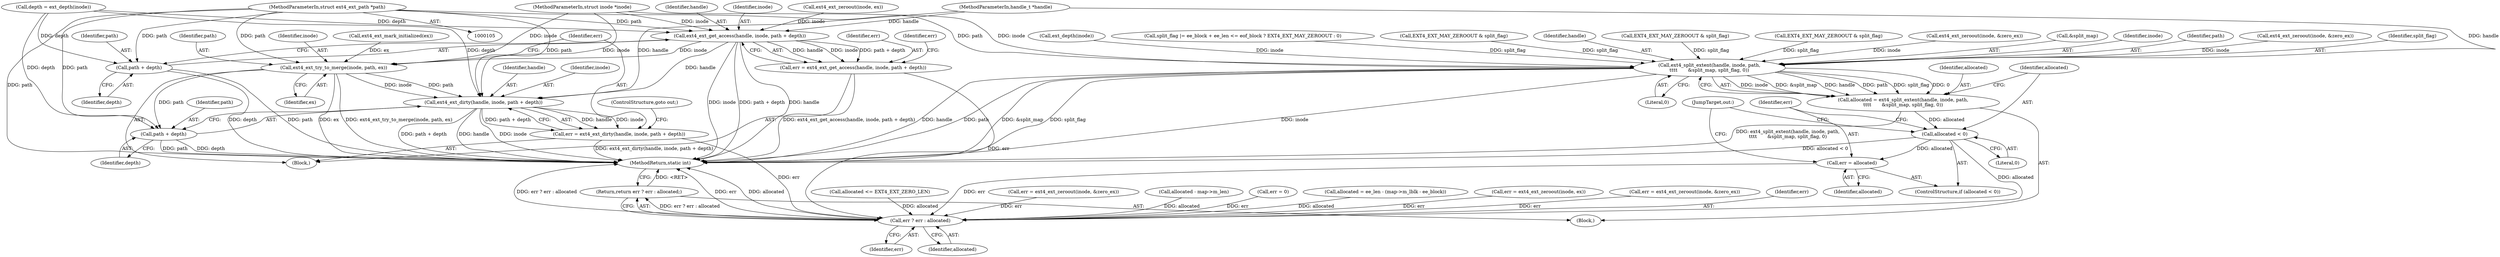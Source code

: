 digraph "0_linux_667eff35a1f56fa74ce98a0c7c29a40adc1ba4e3@pointer" {
"1000109" [label="(MethodParameterIn,struct ext4_ext_path *path)"];
"1000245" [label="(Call,ext4_ext_get_access(handle, inode, path + depth))"];
"1000243" [label="(Call,err = ext4_ext_get_access(handle, inode, path + depth))"];
"1000449" [label="(Call,err ? err : allocated)"];
"1000448" [label="(Return,return err ? err : allocated;)"];
"1000256" [label="(Call,ext4_ext_try_to_merge(inode, path, ex))"];
"1000262" [label="(Call,ext4_ext_dirty(handle, inode, path + depth))"];
"1000260" [label="(Call,err = ext4_ext_dirty(handle, inode, path + depth))"];
"1000265" [label="(Call,path + depth)"];
"1000248" [label="(Call,path + depth)"];
"1000432" [label="(Call,ext4_split_extent(handle, inode, path,\n\t\t\t\t       &split_map, split_flag, 0))"];
"1000430" [label="(Call,allocated = ext4_split_extent(handle, inode, path,\n\t\t\t\t       &split_map, split_flag, 0))"];
"1000441" [label="(Call,allocated < 0)"];
"1000444" [label="(Call,err = allocated)"];
"1000180" [label="(Call,ext_depth(inode))"];
"1000441" [label="(Call,allocated < 0)"];
"1000448" [label="(Return,return err ? err : allocated;)"];
"1000266" [label="(Identifier,path)"];
"1000292" [label="(Call,allocated <= EXT4_EXT_ZERO_LEN)"];
"1000263" [label="(Identifier,handle)"];
"1000268" [label="(ControlStructure,goto out;)"];
"1000214" [label="(Call,split_flag |= ee_block + ee_len <= eof_block ? EXT4_EXT_MAY_ZEROOUT : 0)"];
"1000443" [label="(Literal,0)"];
"1000260" [label="(Call,err = ext4_ext_dirty(handle, inode, path + depth))"];
"1000367" [label="(Call,EXT4_EXT_MAY_ZEROOUT & split_flag)"];
"1000433" [label="(Identifier,handle)"];
"1000439" [label="(Literal,0)"];
"1000107" [label="(MethodParameterIn,struct inode *inode)"];
"1000442" [label="(Identifier,allocated)"];
"1000245" [label="(Call,ext4_ext_get_access(handle, inode, path + depth))"];
"1000332" [label="(Call,err = ext4_ext_zeroout(inode, &zero_ex))"];
"1000252" [label="(Identifier,err)"];
"1000178" [label="(Call,depth = ext_depth(inode))"];
"1000262" [label="(Call,ext4_ext_dirty(handle, inode, path + depth))"];
"1000449" [label="(Call,err ? err : allocated)"];
"1000243" [label="(Call,err = ext4_ext_get_access(handle, inode, path + depth))"];
"1000246" [label="(Identifier,handle)"];
"1000316" [label="(Call,allocated - map->m_len)"];
"1000431" [label="(Identifier,allocated)"];
"1000120" [label="(Call,err = 0)"];
"1000248" [label="(Call,path + depth)"];
"1000199" [label="(Call,allocated = ee_len - (map->m_lblk - ee_block))"];
"1000446" [label="(Identifier,allocated)"];
"1000234" [label="(Block,)"];
"1000261" [label="(Identifier,err)"];
"1000235" [label="(Call,err = ext4_ext_zeroout(inode, ex))"];
"1000295" [label="(Call,EXT4_EXT_MAY_ZEROOUT & split_flag)"];
"1000247" [label="(Identifier,inode)"];
"1000432" [label="(Call,ext4_split_extent(handle, inode, path,\n\t\t\t\t       &split_map, split_flag, 0))"];
"1000231" [label="(Call,EXT4_EXT_MAY_ZEROOUT & split_flag)"];
"1000430" [label="(Call,allocated = ext4_split_extent(handle, inode, path,\n\t\t\t\t       &split_map, split_flag, 0))"];
"1000237" [label="(Call,ext4_ext_zeroout(inode, ex))"];
"1000110" [label="(Block,)"];
"1000334" [label="(Call,ext4_ext_zeroout(inode, &zero_ex))"];
"1000259" [label="(Identifier,ex)"];
"1000244" [label="(Identifier,err)"];
"1000444" [label="(Call,err = allocated)"];
"1000264" [label="(Identifier,inode)"];
"1000256" [label="(Call,ext4_ext_try_to_merge(inode, path, ex))"];
"1000436" [label="(Call,&split_map)"];
"1000440" [label="(ControlStructure,if (allocated < 0))"];
"1000434" [label="(Identifier,inode)"];
"1000435" [label="(Identifier,path)"];
"1000250" [label="(Identifier,depth)"];
"1000451" [label="(Identifier,err)"];
"1000400" [label="(Call,err = ext4_ext_zeroout(inode, &zero_ex))"];
"1000257" [label="(Identifier,inode)"];
"1000249" [label="(Identifier,path)"];
"1000402" [label="(Call,ext4_ext_zeroout(inode, &zero_ex))"];
"1000267" [label="(Identifier,depth)"];
"1000445" [label="(Identifier,err)"];
"1000452" [label="(Identifier,allocated)"];
"1000447" [label="(JumpTarget,out:)"];
"1000265" [label="(Call,path + depth)"];
"1000109" [label="(MethodParameterIn,struct ext4_ext_path *path)"];
"1000254" [label="(Call,ext4_ext_mark_initialized(ex))"];
"1000450" [label="(Identifier,err)"];
"1000438" [label="(Identifier,split_flag)"];
"1000453" [label="(MethodReturn,static int)"];
"1000106" [label="(MethodParameterIn,handle_t *handle)"];
"1000258" [label="(Identifier,path)"];
"1000109" -> "1000105"  [label="AST: "];
"1000109" -> "1000453"  [label="DDG: path"];
"1000109" -> "1000245"  [label="DDG: path"];
"1000109" -> "1000248"  [label="DDG: path"];
"1000109" -> "1000256"  [label="DDG: path"];
"1000109" -> "1000262"  [label="DDG: path"];
"1000109" -> "1000265"  [label="DDG: path"];
"1000109" -> "1000432"  [label="DDG: path"];
"1000245" -> "1000243"  [label="AST: "];
"1000245" -> "1000248"  [label="CFG: "];
"1000246" -> "1000245"  [label="AST: "];
"1000247" -> "1000245"  [label="AST: "];
"1000248" -> "1000245"  [label="AST: "];
"1000243" -> "1000245"  [label="CFG: "];
"1000245" -> "1000453"  [label="DDG: path + depth"];
"1000245" -> "1000453"  [label="DDG: handle"];
"1000245" -> "1000453"  [label="DDG: inode"];
"1000245" -> "1000243"  [label="DDG: handle"];
"1000245" -> "1000243"  [label="DDG: inode"];
"1000245" -> "1000243"  [label="DDG: path + depth"];
"1000106" -> "1000245"  [label="DDG: handle"];
"1000237" -> "1000245"  [label="DDG: inode"];
"1000107" -> "1000245"  [label="DDG: inode"];
"1000178" -> "1000245"  [label="DDG: depth"];
"1000245" -> "1000256"  [label="DDG: inode"];
"1000245" -> "1000262"  [label="DDG: handle"];
"1000243" -> "1000234"  [label="AST: "];
"1000244" -> "1000243"  [label="AST: "];
"1000252" -> "1000243"  [label="CFG: "];
"1000243" -> "1000453"  [label="DDG: ext4_ext_get_access(handle, inode, path + depth)"];
"1000243" -> "1000449"  [label="DDG: err"];
"1000449" -> "1000448"  [label="AST: "];
"1000449" -> "1000451"  [label="CFG: "];
"1000449" -> "1000452"  [label="CFG: "];
"1000450" -> "1000449"  [label="AST: "];
"1000451" -> "1000449"  [label="AST: "];
"1000452" -> "1000449"  [label="AST: "];
"1000448" -> "1000449"  [label="CFG: "];
"1000449" -> "1000453"  [label="DDG: err"];
"1000449" -> "1000453"  [label="DDG: allocated"];
"1000449" -> "1000453"  [label="DDG: err ? err : allocated"];
"1000449" -> "1000448"  [label="DDG: err ? err : allocated"];
"1000332" -> "1000449"  [label="DDG: err"];
"1000235" -> "1000449"  [label="DDG: err"];
"1000400" -> "1000449"  [label="DDG: err"];
"1000120" -> "1000449"  [label="DDG: err"];
"1000444" -> "1000449"  [label="DDG: err"];
"1000260" -> "1000449"  [label="DDG: err"];
"1000441" -> "1000449"  [label="DDG: allocated"];
"1000316" -> "1000449"  [label="DDG: allocated"];
"1000292" -> "1000449"  [label="DDG: allocated"];
"1000199" -> "1000449"  [label="DDG: allocated"];
"1000448" -> "1000110"  [label="AST: "];
"1000453" -> "1000448"  [label="CFG: "];
"1000448" -> "1000453"  [label="DDG: <RET>"];
"1000256" -> "1000234"  [label="AST: "];
"1000256" -> "1000259"  [label="CFG: "];
"1000257" -> "1000256"  [label="AST: "];
"1000258" -> "1000256"  [label="AST: "];
"1000259" -> "1000256"  [label="AST: "];
"1000261" -> "1000256"  [label="CFG: "];
"1000256" -> "1000453"  [label="DDG: ex"];
"1000256" -> "1000453"  [label="DDG: ext4_ext_try_to_merge(inode, path, ex)"];
"1000107" -> "1000256"  [label="DDG: inode"];
"1000254" -> "1000256"  [label="DDG: ex"];
"1000256" -> "1000262"  [label="DDG: inode"];
"1000256" -> "1000262"  [label="DDG: path"];
"1000256" -> "1000265"  [label="DDG: path"];
"1000262" -> "1000260"  [label="AST: "];
"1000262" -> "1000265"  [label="CFG: "];
"1000263" -> "1000262"  [label="AST: "];
"1000264" -> "1000262"  [label="AST: "];
"1000265" -> "1000262"  [label="AST: "];
"1000260" -> "1000262"  [label="CFG: "];
"1000262" -> "1000453"  [label="DDG: path + depth"];
"1000262" -> "1000453"  [label="DDG: handle"];
"1000262" -> "1000453"  [label="DDG: inode"];
"1000262" -> "1000260"  [label="DDG: handle"];
"1000262" -> "1000260"  [label="DDG: inode"];
"1000262" -> "1000260"  [label="DDG: path + depth"];
"1000106" -> "1000262"  [label="DDG: handle"];
"1000107" -> "1000262"  [label="DDG: inode"];
"1000178" -> "1000262"  [label="DDG: depth"];
"1000260" -> "1000234"  [label="AST: "];
"1000261" -> "1000260"  [label="AST: "];
"1000268" -> "1000260"  [label="CFG: "];
"1000260" -> "1000453"  [label="DDG: ext4_ext_dirty(handle, inode, path + depth)"];
"1000265" -> "1000267"  [label="CFG: "];
"1000266" -> "1000265"  [label="AST: "];
"1000267" -> "1000265"  [label="AST: "];
"1000265" -> "1000453"  [label="DDG: depth"];
"1000265" -> "1000453"  [label="DDG: path"];
"1000178" -> "1000265"  [label="DDG: depth"];
"1000248" -> "1000250"  [label="CFG: "];
"1000249" -> "1000248"  [label="AST: "];
"1000250" -> "1000248"  [label="AST: "];
"1000248" -> "1000453"  [label="DDG: depth"];
"1000248" -> "1000453"  [label="DDG: path"];
"1000178" -> "1000248"  [label="DDG: depth"];
"1000432" -> "1000430"  [label="AST: "];
"1000432" -> "1000439"  [label="CFG: "];
"1000433" -> "1000432"  [label="AST: "];
"1000434" -> "1000432"  [label="AST: "];
"1000435" -> "1000432"  [label="AST: "];
"1000436" -> "1000432"  [label="AST: "];
"1000438" -> "1000432"  [label="AST: "];
"1000439" -> "1000432"  [label="AST: "];
"1000430" -> "1000432"  [label="CFG: "];
"1000432" -> "1000453"  [label="DDG: &split_map"];
"1000432" -> "1000453"  [label="DDG: split_flag"];
"1000432" -> "1000453"  [label="DDG: inode"];
"1000432" -> "1000453"  [label="DDG: handle"];
"1000432" -> "1000453"  [label="DDG: path"];
"1000432" -> "1000430"  [label="DDG: inode"];
"1000432" -> "1000430"  [label="DDG: &split_map"];
"1000432" -> "1000430"  [label="DDG: handle"];
"1000432" -> "1000430"  [label="DDG: path"];
"1000432" -> "1000430"  [label="DDG: split_flag"];
"1000432" -> "1000430"  [label="DDG: 0"];
"1000106" -> "1000432"  [label="DDG: handle"];
"1000334" -> "1000432"  [label="DDG: inode"];
"1000180" -> "1000432"  [label="DDG: inode"];
"1000402" -> "1000432"  [label="DDG: inode"];
"1000107" -> "1000432"  [label="DDG: inode"];
"1000367" -> "1000432"  [label="DDG: split_flag"];
"1000231" -> "1000432"  [label="DDG: split_flag"];
"1000295" -> "1000432"  [label="DDG: split_flag"];
"1000214" -> "1000432"  [label="DDG: split_flag"];
"1000430" -> "1000110"  [label="AST: "];
"1000431" -> "1000430"  [label="AST: "];
"1000442" -> "1000430"  [label="CFG: "];
"1000430" -> "1000453"  [label="DDG: ext4_split_extent(handle, inode, path,\n\t\t\t\t       &split_map, split_flag, 0)"];
"1000430" -> "1000441"  [label="DDG: allocated"];
"1000441" -> "1000440"  [label="AST: "];
"1000441" -> "1000443"  [label="CFG: "];
"1000442" -> "1000441"  [label="AST: "];
"1000443" -> "1000441"  [label="AST: "];
"1000445" -> "1000441"  [label="CFG: "];
"1000447" -> "1000441"  [label="CFG: "];
"1000441" -> "1000453"  [label="DDG: allocated < 0"];
"1000441" -> "1000444"  [label="DDG: allocated"];
"1000444" -> "1000440"  [label="AST: "];
"1000444" -> "1000446"  [label="CFG: "];
"1000445" -> "1000444"  [label="AST: "];
"1000446" -> "1000444"  [label="AST: "];
"1000447" -> "1000444"  [label="CFG: "];
}
